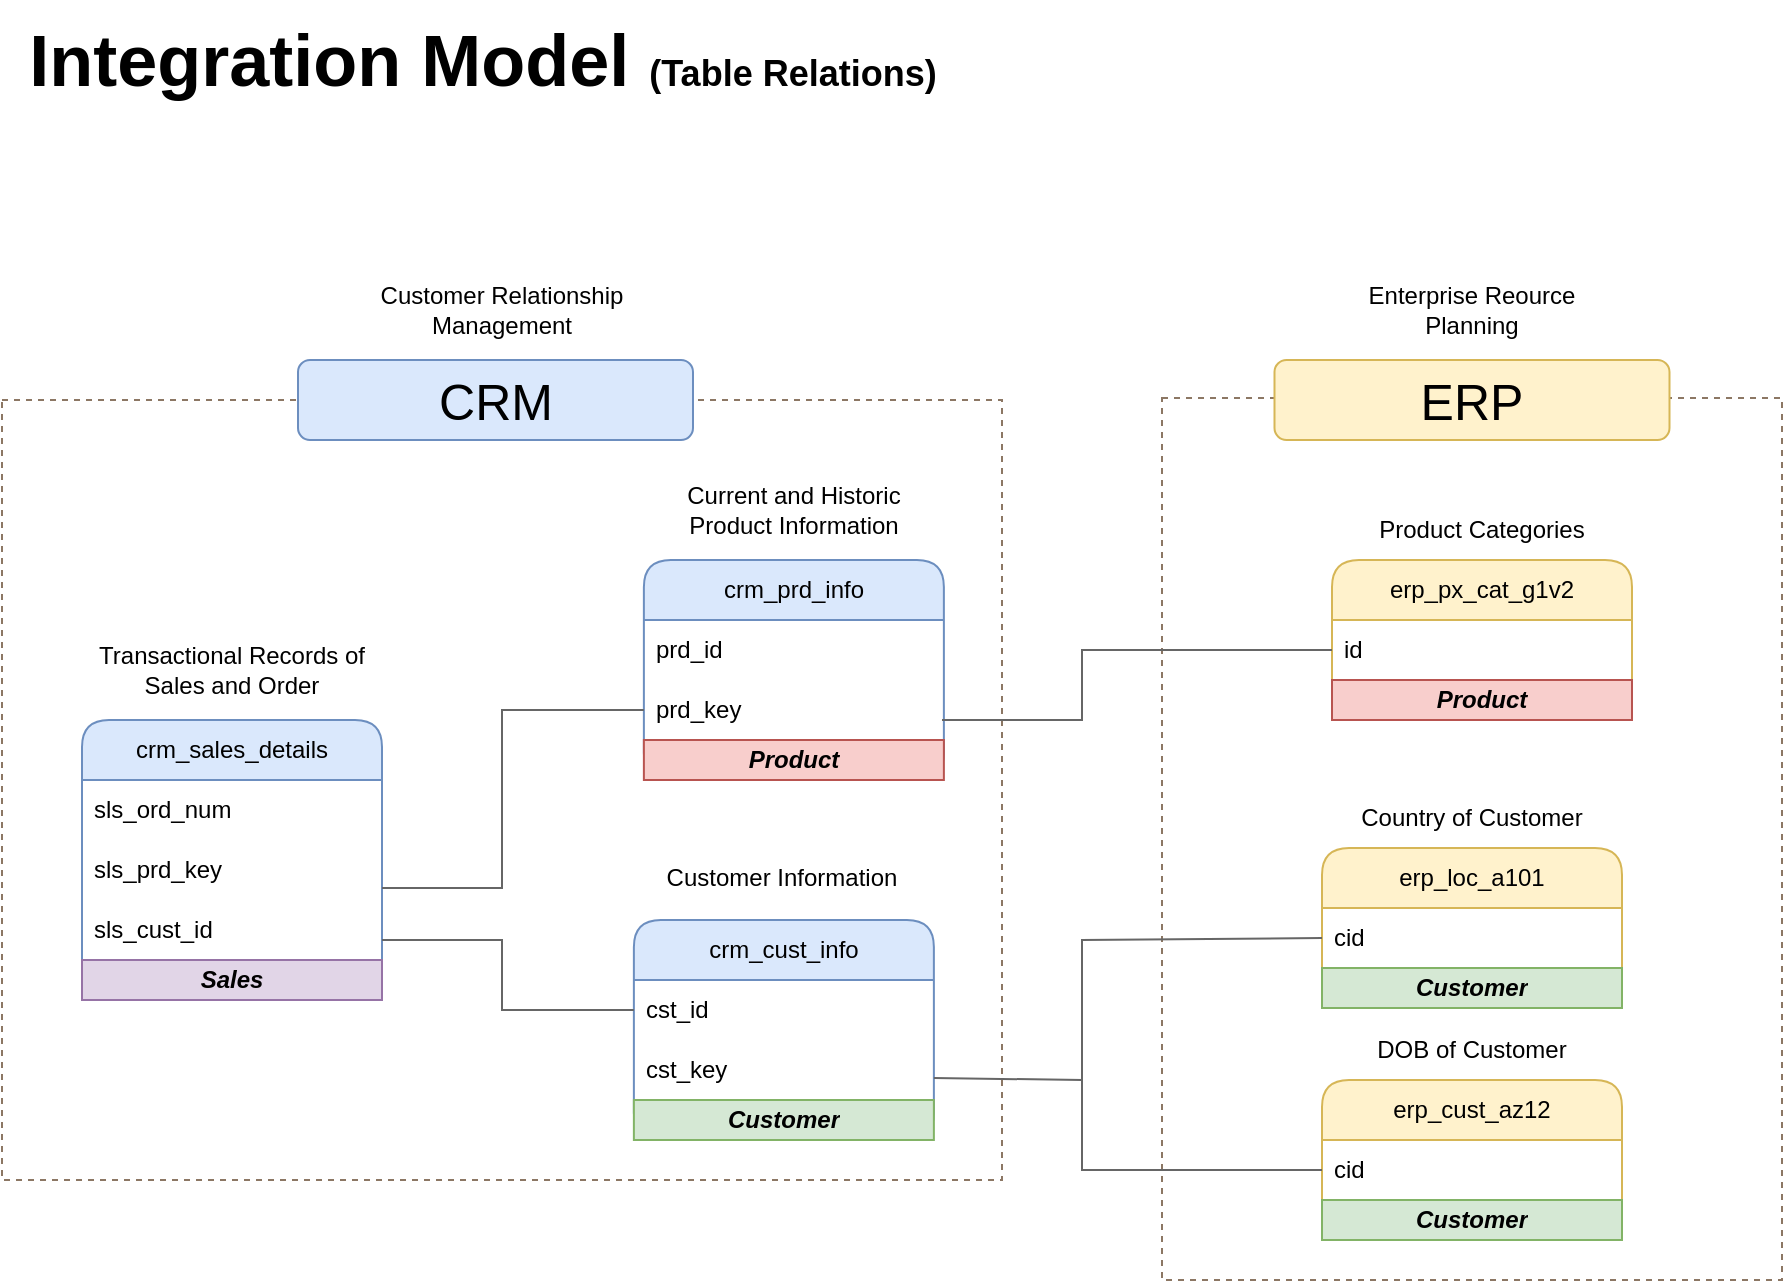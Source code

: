 <mxfile version="26.0.16">
  <diagram name="Page-1" id="dajdHq9MhlpOEaMz0Bhz">
    <mxGraphModel dx="1434" dy="836" grid="1" gridSize="10" guides="1" tooltips="1" connect="1" arrows="1" fold="1" page="1" pageScale="1" pageWidth="850" pageHeight="1100" math="0" shadow="0">
      <root>
        <mxCell id="0" />
        <mxCell id="1" parent="0" />
        <mxCell id="7hFAT_4vR7-1dg3_co3H-1" value="&lt;font style=&quot;&quot;&gt;&lt;b style=&quot;&quot;&gt;&lt;span style=&quot;font-size: 36px;&quot;&gt;Integration Model&amp;nbsp;&lt;/span&gt;&lt;font style=&quot;font-size: 18px;&quot;&gt;(Table Relations)&lt;/font&gt;&lt;/b&gt;&lt;/font&gt;" style="text;html=1;align=center;verticalAlign=middle;resizable=0;points=[];autosize=1;strokeColor=none;fillColor=none;" parent="1" vertex="1">
          <mxGeometry x="20" y="50" width="480" height="60" as="geometry" />
        </mxCell>
        <mxCell id="7hFAT_4vR7-1dg3_co3H-4" value="" style="rounded=0;whiteSpace=wrap;html=1;dashed=1;fillColor=none;strokeColor=#8C7764;" parent="1" vertex="1">
          <mxGeometry x="20" y="250" width="500" height="390" as="geometry" />
        </mxCell>
        <mxCell id="7hFAT_4vR7-1dg3_co3H-5" value="&lt;font style=&quot;font-size: 25px;&quot;&gt;CRM&lt;/font&gt;" style="rounded=1;whiteSpace=wrap;html=1;fillColor=#dae8fc;strokeColor=#6c8ebf;" parent="1" vertex="1">
          <mxGeometry x="168" y="230" width="197.5" height="40" as="geometry" />
        </mxCell>
        <mxCell id="8Ro6if_UnG99gxaWc1OO-21" style="edgeStyle=orthogonalEdgeStyle;rounded=0;orthogonalLoop=1;jettySize=auto;html=1;entryX=0;entryY=0.5;entryDx=0;entryDy=0;fillColor=#f5f5f5;strokeColor=#666666;" parent="1" edge="1">
          <mxGeometry relative="1" as="geometry">
            <mxPoint x="410" y="315" as="sourcePoint" />
          </mxGeometry>
        </mxCell>
        <mxCell id="wP7zorXVzm_6tvVMqqTB-5" value="crm_cust_info" style="swimlane;fontStyle=0;childLayout=stackLayout;horizontal=1;startSize=30;horizontalStack=0;resizeParent=1;resizeParentMax=0;resizeLast=0;collapsible=1;marginBottom=0;whiteSpace=wrap;html=1;fillColor=#dae8fc;strokeColor=#6c8ebf;rounded=1;" parent="1" vertex="1">
          <mxGeometry x="335.94" y="510" width="150" height="110" as="geometry" />
        </mxCell>
        <mxCell id="wP7zorXVzm_6tvVMqqTB-6" value="cst_id" style="text;strokeColor=none;fillColor=none;align=left;verticalAlign=middle;spacingLeft=4;spacingRight=4;overflow=hidden;points=[[0,0.5],[1,0.5]];portConstraint=eastwest;rotatable=0;whiteSpace=wrap;html=1;" parent="wP7zorXVzm_6tvVMqqTB-5" vertex="1">
          <mxGeometry y="30" width="150" height="30" as="geometry" />
        </mxCell>
        <mxCell id="wP7zorXVzm_6tvVMqqTB-7" value="cst_key" style="text;strokeColor=none;fillColor=none;align=left;verticalAlign=middle;spacingLeft=4;spacingRight=4;overflow=hidden;points=[[0,0.5],[1,0.5]];portConstraint=eastwest;rotatable=0;whiteSpace=wrap;html=1;" parent="wP7zorXVzm_6tvVMqqTB-5" vertex="1">
          <mxGeometry y="60" width="150" height="30" as="geometry" />
        </mxCell>
        <mxCell id="i7rfDiN_TfgQXrxpB21v-3" value="&lt;b&gt;&lt;i&gt;Customer&lt;/i&gt;&lt;/b&gt;" style="text;html=1;strokeColor=#82b366;fillColor=#d5e8d4;align=center;verticalAlign=middle;whiteSpace=wrap;overflow=hidden;" parent="wP7zorXVzm_6tvVMqqTB-5" vertex="1">
          <mxGeometry y="90" width="150" height="20" as="geometry" />
        </mxCell>
        <mxCell id="wP7zorXVzm_6tvVMqqTB-9" value="Customer Information" style="text;html=1;align=center;verticalAlign=middle;whiteSpace=wrap;rounded=0;" parent="1" vertex="1">
          <mxGeometry x="340" y="474" width="140" height="30" as="geometry" />
        </mxCell>
        <mxCell id="wP7zorXVzm_6tvVMqqTB-10" value="crm_sales_details" style="swimlane;fontStyle=0;childLayout=stackLayout;horizontal=1;startSize=30;horizontalStack=0;resizeParent=1;resizeParentMax=0;resizeLast=0;collapsible=1;marginBottom=0;whiteSpace=wrap;html=1;fillColor=#dae8fc;strokeColor=#6c8ebf;rounded=1;" parent="1" vertex="1">
          <mxGeometry x="60" y="410" width="150" height="140" as="geometry" />
        </mxCell>
        <mxCell id="wP7zorXVzm_6tvVMqqTB-11" value="sls_ord_num" style="text;strokeColor=none;fillColor=none;align=left;verticalAlign=middle;spacingLeft=4;spacingRight=4;overflow=hidden;points=[[0,0.5],[1,0.5]];portConstraint=eastwest;rotatable=0;whiteSpace=wrap;html=1;" parent="wP7zorXVzm_6tvVMqqTB-10" vertex="1">
          <mxGeometry y="30" width="150" height="30" as="geometry" />
        </mxCell>
        <mxCell id="wP7zorXVzm_6tvVMqqTB-12" value="sls_prd_key" style="text;strokeColor=none;fillColor=none;align=left;verticalAlign=middle;spacingLeft=4;spacingRight=4;overflow=hidden;points=[[0,0.5],[1,0.5]];portConstraint=eastwest;rotatable=0;whiteSpace=wrap;html=1;" parent="wP7zorXVzm_6tvVMqqTB-10" vertex="1">
          <mxGeometry y="60" width="150" height="30" as="geometry" />
        </mxCell>
        <mxCell id="wP7zorXVzm_6tvVMqqTB-13" value="sls_cust_id" style="text;strokeColor=none;fillColor=none;align=left;verticalAlign=middle;spacingLeft=4;spacingRight=4;overflow=hidden;points=[[0,0.5],[1,0.5]];portConstraint=eastwest;rotatable=0;whiteSpace=wrap;html=1;" parent="wP7zorXVzm_6tvVMqqTB-10" vertex="1">
          <mxGeometry y="90" width="150" height="30" as="geometry" />
        </mxCell>
        <mxCell id="i7rfDiN_TfgQXrxpB21v-6" value="&lt;b&gt;&lt;i&gt;Sales&lt;/i&gt;&lt;/b&gt;" style="text;html=1;strokeColor=#9673a6;fillColor=#e1d5e7;align=center;verticalAlign=middle;whiteSpace=wrap;overflow=hidden;" parent="wP7zorXVzm_6tvVMqqTB-10" vertex="1">
          <mxGeometry y="120" width="150" height="20" as="geometry" />
        </mxCell>
        <mxCell id="wP7zorXVzm_6tvVMqqTB-14" value="Transactional Records of Sales and Order" style="text;html=1;align=center;verticalAlign=middle;whiteSpace=wrap;rounded=0;" parent="1" vertex="1">
          <mxGeometry x="65" y="370" width="140" height="30" as="geometry" />
        </mxCell>
        <mxCell id="wP7zorXVzm_6tvVMqqTB-16" value="crm_prd_info" style="swimlane;fontStyle=0;childLayout=stackLayout;horizontal=1;startSize=30;horizontalStack=0;resizeParent=1;resizeParentMax=0;resizeLast=0;collapsible=1;marginBottom=0;whiteSpace=wrap;html=1;fillColor=#dae8fc;strokeColor=#6c8ebf;rounded=1;swimlaneLine=1;glass=0;" parent="1" vertex="1">
          <mxGeometry x="340.94" y="330" width="150" height="110" as="geometry" />
        </mxCell>
        <mxCell id="wP7zorXVzm_6tvVMqqTB-17" value="prd_id" style="text;strokeColor=none;fillColor=none;align=left;verticalAlign=middle;spacingLeft=4;spacingRight=4;overflow=hidden;points=[[0,0.5],[1,0.5]];portConstraint=eastwest;rotatable=0;whiteSpace=wrap;html=1;" parent="wP7zorXVzm_6tvVMqqTB-16" vertex="1">
          <mxGeometry y="30" width="150" height="30" as="geometry" />
        </mxCell>
        <mxCell id="wP7zorXVzm_6tvVMqqTB-18" value="prd_key" style="text;strokeColor=none;fillColor=none;align=left;verticalAlign=middle;spacingLeft=4;spacingRight=4;overflow=hidden;points=[[0,0.5],[1,0.5]];portConstraint=eastwest;rotatable=0;whiteSpace=wrap;html=1;" parent="wP7zorXVzm_6tvVMqqTB-16" vertex="1">
          <mxGeometry y="60" width="150" height="30" as="geometry" />
        </mxCell>
        <mxCell id="i7rfDiN_TfgQXrxpB21v-1" value="&lt;b&gt;&lt;i&gt;Product&lt;/i&gt;&lt;/b&gt;" style="text;html=1;strokeColor=#b85450;fillColor=#f8cecc;align=center;verticalAlign=middle;whiteSpace=wrap;overflow=hidden;" parent="wP7zorXVzm_6tvVMqqTB-16" vertex="1">
          <mxGeometry y="90" width="150" height="20" as="geometry" />
        </mxCell>
        <mxCell id="wP7zorXVzm_6tvVMqqTB-19" value="Current and Historic Product Information" style="text;html=1;align=center;verticalAlign=middle;whiteSpace=wrap;rounded=0;" parent="1" vertex="1">
          <mxGeometry x="345.94" y="290" width="140" height="30" as="geometry" />
        </mxCell>
        <mxCell id="wP7zorXVzm_6tvVMqqTB-22" value="" style="endArrow=none;html=1;rounded=0;entryX=0;entryY=0.5;entryDx=0;entryDy=0;fillColor=#f5f5f5;strokeColor=#666666;" parent="1" target="wP7zorXVzm_6tvVMqqTB-6" edge="1">
          <mxGeometry width="50" height="50" relative="1" as="geometry">
            <mxPoint x="210" y="520" as="sourcePoint" />
            <mxPoint x="260" y="470" as="targetPoint" />
            <Array as="points">
              <mxPoint x="270" y="520" />
              <mxPoint x="270" y="555" />
            </Array>
          </mxGeometry>
        </mxCell>
        <mxCell id="wP7zorXVzm_6tvVMqqTB-23" value="" style="endArrow=none;html=1;rounded=0;entryX=0;entryY=0.5;entryDx=0;entryDy=0;fillColor=#f5f5f5;strokeColor=#666666;" parent="1" target="wP7zorXVzm_6tvVMqqTB-18" edge="1">
          <mxGeometry width="50" height="50" relative="1" as="geometry">
            <mxPoint x="210" y="494" as="sourcePoint" />
            <mxPoint x="260" y="430" as="targetPoint" />
            <Array as="points">
              <mxPoint x="250" y="494" />
              <mxPoint x="270" y="494" />
              <mxPoint x="270" y="405" />
            </Array>
          </mxGeometry>
        </mxCell>
        <mxCell id="wP7zorXVzm_6tvVMqqTB-24" value="Customer Relationship Management" style="text;html=1;align=center;verticalAlign=middle;whiteSpace=wrap;rounded=0;" parent="1" vertex="1">
          <mxGeometry x="200" y="190" width="140" height="30" as="geometry" />
        </mxCell>
        <mxCell id="wP7zorXVzm_6tvVMqqTB-25" value="" style="rounded=0;whiteSpace=wrap;html=1;dashed=1;fillColor=none;strokeColor=#8C7764;" parent="1" vertex="1">
          <mxGeometry x="600" y="249" width="310" height="441" as="geometry" />
        </mxCell>
        <mxCell id="wP7zorXVzm_6tvVMqqTB-26" value="&lt;font style=&quot;font-size: 25px;&quot;&gt;ERP&lt;/font&gt;" style="rounded=1;whiteSpace=wrap;html=1;fillColor=#fff2cc;strokeColor=#d6b656;" parent="1" vertex="1">
          <mxGeometry x="656.25" y="230" width="197.5" height="40" as="geometry" />
        </mxCell>
        <mxCell id="wP7zorXVzm_6tvVMqqTB-27" value="Enterprise Reource Planning" style="text;html=1;align=center;verticalAlign=middle;whiteSpace=wrap;rounded=0;" parent="1" vertex="1">
          <mxGeometry x="685" y="190" width="140" height="30" as="geometry" />
        </mxCell>
        <mxCell id="wP7zorXVzm_6tvVMqqTB-28" value="erp_cust_az12" style="swimlane;fontStyle=0;childLayout=stackLayout;horizontal=1;startSize=30;horizontalStack=0;resizeParent=1;resizeParentMax=0;resizeLast=0;collapsible=1;marginBottom=0;whiteSpace=wrap;html=1;fillColor=#fff2cc;strokeColor=#d6b656;rounded=1;" parent="1" vertex="1">
          <mxGeometry x="680" y="590" width="150" height="80" as="geometry" />
        </mxCell>
        <mxCell id="wP7zorXVzm_6tvVMqqTB-29" value="cid" style="text;strokeColor=none;fillColor=none;align=left;verticalAlign=middle;spacingLeft=4;spacingRight=4;overflow=hidden;points=[[0,0.5],[1,0.5]];portConstraint=eastwest;rotatable=0;whiteSpace=wrap;html=1;" parent="wP7zorXVzm_6tvVMqqTB-28" vertex="1">
          <mxGeometry y="30" width="150" height="30" as="geometry" />
        </mxCell>
        <mxCell id="i7rfDiN_TfgQXrxpB21v-5" value="&lt;b&gt;&lt;i&gt;Customer&lt;/i&gt;&lt;/b&gt;" style="text;html=1;strokeColor=#82b366;fillColor=#d5e8d4;align=center;verticalAlign=middle;whiteSpace=wrap;overflow=hidden;" parent="wP7zorXVzm_6tvVMqqTB-28" vertex="1">
          <mxGeometry y="60" width="150" height="20" as="geometry" />
        </mxCell>
        <mxCell id="wP7zorXVzm_6tvVMqqTB-31" value="erp_loc_a101" style="swimlane;fontStyle=0;childLayout=stackLayout;horizontal=1;startSize=30;horizontalStack=0;resizeParent=1;resizeParentMax=0;resizeLast=0;collapsible=1;marginBottom=0;whiteSpace=wrap;html=1;fillColor=#fff2cc;strokeColor=#d6b656;rounded=1;" parent="1" vertex="1">
          <mxGeometry x="680" y="474" width="150" height="80" as="geometry" />
        </mxCell>
        <mxCell id="wP7zorXVzm_6tvVMqqTB-32" value="cid" style="text;strokeColor=none;fillColor=none;align=left;verticalAlign=middle;spacingLeft=4;spacingRight=4;overflow=hidden;points=[[0,0.5],[1,0.5]];portConstraint=eastwest;rotatable=0;whiteSpace=wrap;html=1;" parent="wP7zorXVzm_6tvVMqqTB-31" vertex="1">
          <mxGeometry y="30" width="150" height="30" as="geometry" />
        </mxCell>
        <mxCell id="i7rfDiN_TfgQXrxpB21v-4" value="&lt;b&gt;&lt;i&gt;Customer&lt;/i&gt;&lt;/b&gt;" style="text;html=1;strokeColor=#82b366;fillColor=#d5e8d4;align=center;verticalAlign=middle;whiteSpace=wrap;overflow=hidden;" parent="wP7zorXVzm_6tvVMqqTB-31" vertex="1">
          <mxGeometry y="60" width="150" height="20" as="geometry" />
        </mxCell>
        <mxCell id="wP7zorXVzm_6tvVMqqTB-33" value="Country of Customer" style="text;html=1;align=center;verticalAlign=middle;whiteSpace=wrap;rounded=0;" parent="1" vertex="1">
          <mxGeometry x="685" y="444" width="140" height="30" as="geometry" />
        </mxCell>
        <mxCell id="wP7zorXVzm_6tvVMqqTB-34" value="DOB of Customer" style="text;html=1;align=center;verticalAlign=middle;whiteSpace=wrap;rounded=0;" parent="1" vertex="1">
          <mxGeometry x="685" y="560" width="140" height="30" as="geometry" />
        </mxCell>
        <mxCell id="wP7zorXVzm_6tvVMqqTB-35" value="" style="endArrow=none;html=1;rounded=0;entryX=0;entryY=0.5;entryDx=0;entryDy=0;fillColor=#f5f5f5;strokeColor=#666666;" parent="1" target="wP7zorXVzm_6tvVMqqTB-29" edge="1">
          <mxGeometry width="50" height="50" relative="1" as="geometry">
            <mxPoint x="485.94" y="589" as="sourcePoint" />
            <mxPoint x="545.94" y="589" as="targetPoint" />
            <Array as="points">
              <mxPoint x="560" y="590" />
              <mxPoint x="560" y="635" />
            </Array>
          </mxGeometry>
        </mxCell>
        <mxCell id="wP7zorXVzm_6tvVMqqTB-37" value="erp_px_cat_g1v2" style="swimlane;fontStyle=0;childLayout=stackLayout;horizontal=1;startSize=30;horizontalStack=0;resizeParent=1;resizeParentMax=0;resizeLast=0;collapsible=1;marginBottom=0;whiteSpace=wrap;html=1;fillColor=#fff2cc;strokeColor=#d6b656;rounded=1;" parent="1" vertex="1">
          <mxGeometry x="685" y="330" width="150" height="80" as="geometry" />
        </mxCell>
        <mxCell id="wP7zorXVzm_6tvVMqqTB-38" value="id" style="text;strokeColor=none;fillColor=none;align=left;verticalAlign=middle;spacingLeft=4;spacingRight=4;overflow=hidden;points=[[0,0.5],[1,0.5]];portConstraint=eastwest;rotatable=0;whiteSpace=wrap;html=1;" parent="wP7zorXVzm_6tvVMqqTB-37" vertex="1">
          <mxGeometry y="30" width="150" height="30" as="geometry" />
        </mxCell>
        <mxCell id="i7rfDiN_TfgQXrxpB21v-2" value="&lt;b&gt;&lt;i&gt;Product&lt;/i&gt;&lt;/b&gt;" style="text;html=1;strokeColor=#b85450;fillColor=#f8cecc;align=center;verticalAlign=middle;whiteSpace=wrap;overflow=hidden;" parent="wP7zorXVzm_6tvVMqqTB-37" vertex="1">
          <mxGeometry y="60" width="150" height="20" as="geometry" />
        </mxCell>
        <mxCell id="wP7zorXVzm_6tvVMqqTB-39" value="Product Categories" style="text;html=1;align=center;verticalAlign=middle;whiteSpace=wrap;rounded=0;" parent="1" vertex="1">
          <mxGeometry x="690" y="300" width="140" height="30" as="geometry" />
        </mxCell>
        <mxCell id="wP7zorXVzm_6tvVMqqTB-40" value="" style="endArrow=none;html=1;rounded=0;entryX=0;entryY=0.5;entryDx=0;entryDy=0;fillColor=#f5f5f5;strokeColor=#666666;" parent="1" target="wP7zorXVzm_6tvVMqqTB-38" edge="1">
          <mxGeometry width="50" height="50" relative="1" as="geometry">
            <mxPoint x="490" y="410" as="sourcePoint" />
            <mxPoint x="590" y="410" as="targetPoint" />
            <Array as="points">
              <mxPoint x="560" y="410" />
              <mxPoint x="560" y="375" />
            </Array>
          </mxGeometry>
        </mxCell>
        <mxCell id="wP7zorXVzm_6tvVMqqTB-42" value="" style="endArrow=none;html=1;rounded=0;entryX=0;entryY=0.5;entryDx=0;entryDy=0;fillColor=#f5f5f5;strokeColor=#666666;" parent="1" target="wP7zorXVzm_6tvVMqqTB-32" edge="1">
          <mxGeometry width="50" height="50" relative="1" as="geometry">
            <mxPoint x="560" y="590" as="sourcePoint" />
            <mxPoint x="580" y="490" as="targetPoint" />
            <Array as="points">
              <mxPoint x="560" y="520" />
            </Array>
          </mxGeometry>
        </mxCell>
      </root>
    </mxGraphModel>
  </diagram>
</mxfile>

